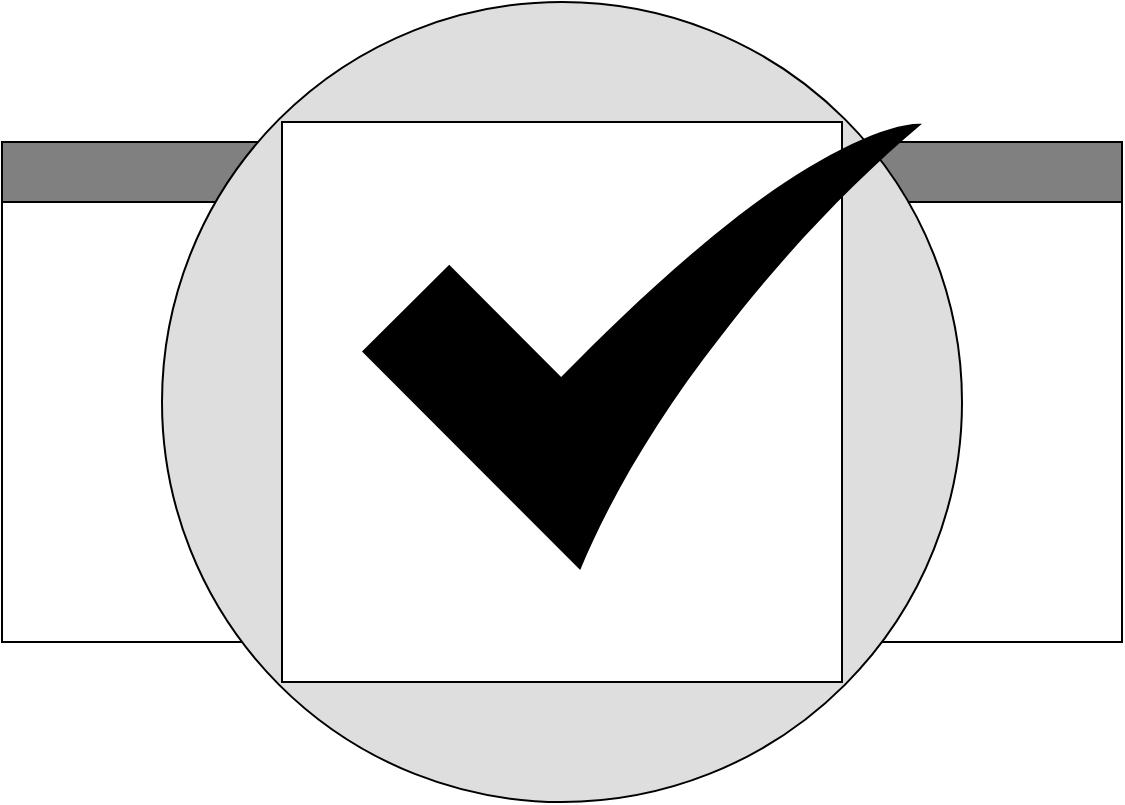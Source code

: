 <mxfile version="20.6.2" type="device"><diagram id="QzLPEofSm2ZeULJD4J4E" name="Seite-1"><mxGraphModel dx="786" dy="500" grid="1" gridSize="10" guides="1" tooltips="1" connect="1" arrows="1" fold="1" page="1" pageScale="1" pageWidth="827" pageHeight="1169" math="0" shadow="0"><root><mxCell id="0"/><mxCell id="1" parent="0"/><mxCell id="a4d_Qs5HQaBm6ex_XaS9-1" value="" style="rounded=0;whiteSpace=wrap;html=1;" parent="1" vertex="1"><mxGeometry x="160" y="180" width="560" height="220" as="geometry"/></mxCell><mxCell id="2Bv-n6RxlLxMXUAzwdTx-1" value="" style="rounded=0;whiteSpace=wrap;html=1;fillColor=#808080;" vertex="1" parent="1"><mxGeometry x="160" y="150" width="560" height="30" as="geometry"/></mxCell><mxCell id="2Bv-n6RxlLxMXUAzwdTx-2" value="" style="ellipse;whiteSpace=wrap;html=1;fillColor=#DEDEDE;" vertex="1" parent="1"><mxGeometry x="240" y="80" width="400" height="400" as="geometry"/></mxCell><mxCell id="2Bv-n6RxlLxMXUAzwdTx-6" value="" style="whiteSpace=wrap;html=1;aspect=fixed;fillColor=#FFFFFF;" vertex="1" parent="1"><mxGeometry x="300" y="140" width="280" height="280" as="geometry"/></mxCell><mxCell id="2Bv-n6RxlLxMXUAzwdTx-5" value="" style="sketch=0;html=1;aspect=fixed;strokeColor=none;shadow=0;align=center;verticalAlign=top;fillColor=#000000;shape=mxgraph.gcp2.check" vertex="1" parent="1"><mxGeometry x="340" y="140" width="280" height="224" as="geometry"/></mxCell></root></mxGraphModel></diagram></mxfile>